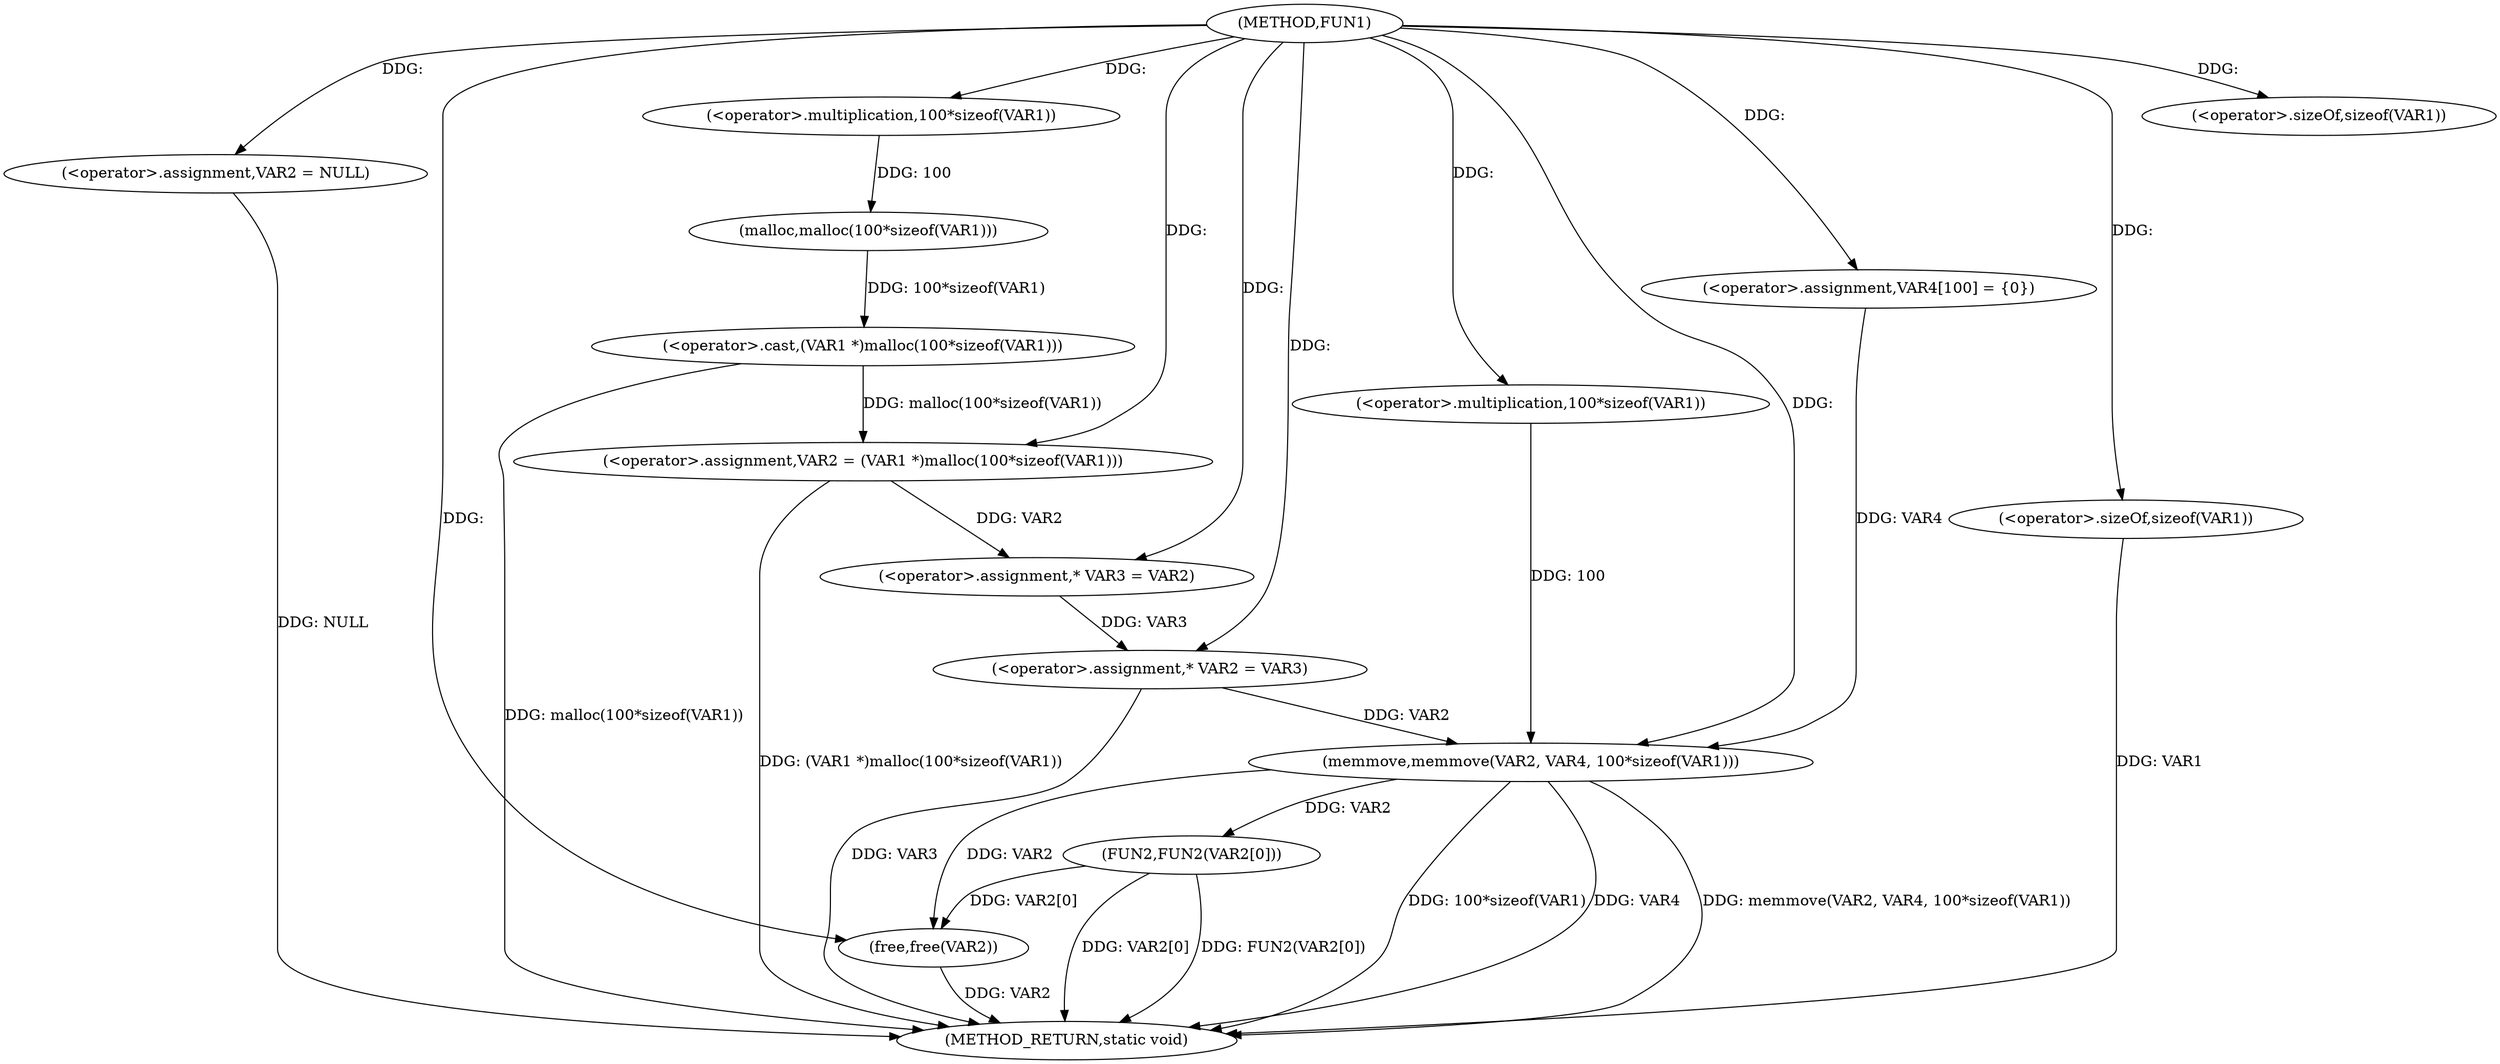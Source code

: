 digraph FUN1 {  
"1000100" [label = "(METHOD,FUN1)" ]
"1000141" [label = "(METHOD_RETURN,static void)" ]
"1000103" [label = "(<operator>.assignment,VAR2 = NULL)" ]
"1000106" [label = "(<operator>.assignment,VAR2 = (VAR1 *)malloc(100*sizeof(VAR1)))" ]
"1000108" [label = "(<operator>.cast,(VAR1 *)malloc(100*sizeof(VAR1)))" ]
"1000110" [label = "(malloc,malloc(100*sizeof(VAR1)))" ]
"1000111" [label = "(<operator>.multiplication,100*sizeof(VAR1))" ]
"1000113" [label = "(<operator>.sizeOf,sizeof(VAR1))" ]
"1000117" [label = "(<operator>.assignment,* VAR3 = VAR2)" ]
"1000121" [label = "(<operator>.assignment,* VAR2 = VAR3)" ]
"1000126" [label = "(<operator>.assignment,VAR4[100] = {0})" ]
"1000128" [label = "(memmove,memmove(VAR2, VAR4, 100*sizeof(VAR1)))" ]
"1000131" [label = "(<operator>.multiplication,100*sizeof(VAR1))" ]
"1000133" [label = "(<operator>.sizeOf,sizeof(VAR1))" ]
"1000135" [label = "(FUN2,FUN2(VAR2[0]))" ]
"1000139" [label = "(free,free(VAR2))" ]
  "1000106" -> "1000141"  [ label = "DDG: (VAR1 *)malloc(100*sizeof(VAR1))"] 
  "1000103" -> "1000141"  [ label = "DDG: NULL"] 
  "1000139" -> "1000141"  [ label = "DDG: VAR2"] 
  "1000135" -> "1000141"  [ label = "DDG: VAR2[0]"] 
  "1000128" -> "1000141"  [ label = "DDG: memmove(VAR2, VAR4, 100*sizeof(VAR1))"] 
  "1000128" -> "1000141"  [ label = "DDG: 100*sizeof(VAR1)"] 
  "1000128" -> "1000141"  [ label = "DDG: VAR4"] 
  "1000121" -> "1000141"  [ label = "DDG: VAR3"] 
  "1000133" -> "1000141"  [ label = "DDG: VAR1"] 
  "1000135" -> "1000141"  [ label = "DDG: FUN2(VAR2[0])"] 
  "1000108" -> "1000141"  [ label = "DDG: malloc(100*sizeof(VAR1))"] 
  "1000100" -> "1000103"  [ label = "DDG: "] 
  "1000108" -> "1000106"  [ label = "DDG: malloc(100*sizeof(VAR1))"] 
  "1000100" -> "1000106"  [ label = "DDG: "] 
  "1000110" -> "1000108"  [ label = "DDG: 100*sizeof(VAR1)"] 
  "1000111" -> "1000110"  [ label = "DDG: 100"] 
  "1000100" -> "1000111"  [ label = "DDG: "] 
  "1000100" -> "1000113"  [ label = "DDG: "] 
  "1000106" -> "1000117"  [ label = "DDG: VAR2"] 
  "1000100" -> "1000117"  [ label = "DDG: "] 
  "1000117" -> "1000121"  [ label = "DDG: VAR3"] 
  "1000100" -> "1000121"  [ label = "DDG: "] 
  "1000100" -> "1000126"  [ label = "DDG: "] 
  "1000121" -> "1000128"  [ label = "DDG: VAR2"] 
  "1000100" -> "1000128"  [ label = "DDG: "] 
  "1000126" -> "1000128"  [ label = "DDG: VAR4"] 
  "1000131" -> "1000128"  [ label = "DDG: 100"] 
  "1000100" -> "1000131"  [ label = "DDG: "] 
  "1000100" -> "1000133"  [ label = "DDG: "] 
  "1000128" -> "1000135"  [ label = "DDG: VAR2"] 
  "1000128" -> "1000139"  [ label = "DDG: VAR2"] 
  "1000135" -> "1000139"  [ label = "DDG: VAR2[0]"] 
  "1000100" -> "1000139"  [ label = "DDG: "] 
}
